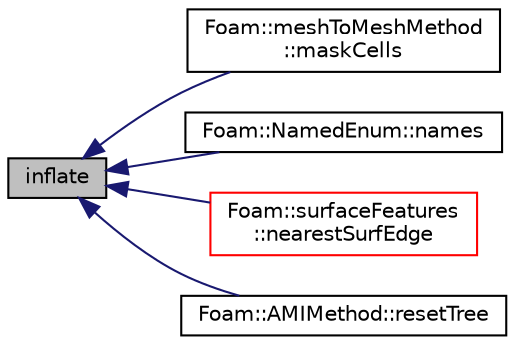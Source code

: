 digraph "inflate"
{
  bgcolor="transparent";
  edge [fontname="Helvetica",fontsize="10",labelfontname="Helvetica",labelfontsize="10"];
  node [fontname="Helvetica",fontsize="10",shape=record];
  rankdir="LR";
  Node1 [label="inflate",height=0.2,width=0.4,color="black", fillcolor="grey75", style="filled", fontcolor="black"];
  Node1 -> Node2 [dir="back",color="midnightblue",fontsize="10",style="solid",fontname="Helvetica"];
  Node2 [label="Foam::meshToMeshMethod\l::maskCells",height=0.2,width=0.4,color="black",URL="$a01517.html#a02736066f4d6591b934a76221effff10",tooltip="Return src cell IDs for the overlap region. "];
  Node1 -> Node3 [dir="back",color="midnightblue",fontsize="10",style="solid",fontname="Helvetica"];
  Node3 [label="Foam::NamedEnum::names",height=0.2,width=0.4,color="black",URL="$a01609.html#a7350da3a0edd92cd11e6c479c9967dc8"];
  Node1 -> Node4 [dir="back",color="midnightblue",fontsize="10",style="solid",fontname="Helvetica"];
  Node4 [label="Foam::surfaceFeatures\l::nearestSurfEdge",height=0.2,width=0.4,color="red",URL="$a02567.html#ac9d88c671fbfe12e0526038fb054c11d",tooltip="Find nearest surface edge (out of selectedEdges) for. "];
  Node1 -> Node5 [dir="back",color="midnightblue",fontsize="10",style="solid",fontname="Helvetica"];
  Node5 [label="Foam::AMIMethod::resetTree",height=0.2,width=0.4,color="black",URL="$a00048.html#ab83e6b3e3855aa40f4aaeb3856efe68c",tooltip="Reset the octree for the target patch face search. "];
}

